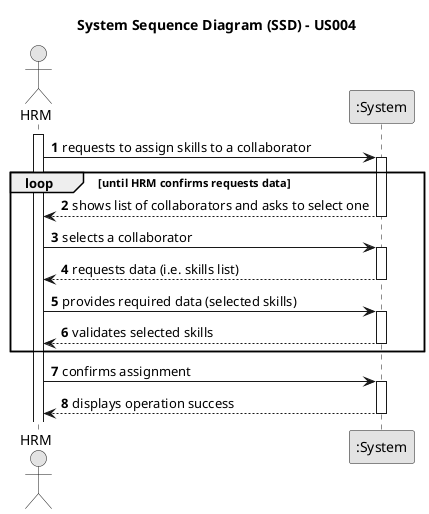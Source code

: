 @startuml
skinparam monochrome true
skinparam packageStyle rectangle
skinparam shadowing false

title System Sequence Diagram (SSD) - US004

autonumber

actor "HRM" as HRM
participant ":System" as System

activate HRM

    HRM -> System : requests to assign skills to a collaborator
    activate System
loop until HRM confirms requests data
        System --> HRM : shows list of collaborators and asks to select one
    deactivate System

    HRM -> System : selects a collaborator
    activate System

        System --> HRM : requests data (i.e. skills list)
    deactivate System

    HRM -> System : provides required data (selected skills)
    activate System

        System --> HRM : validates selected skills
    deactivate System
end
    HRM -> System : confirms assignment
    activate System

        System --> HRM : displays operation success
    deactivate System
@enduml